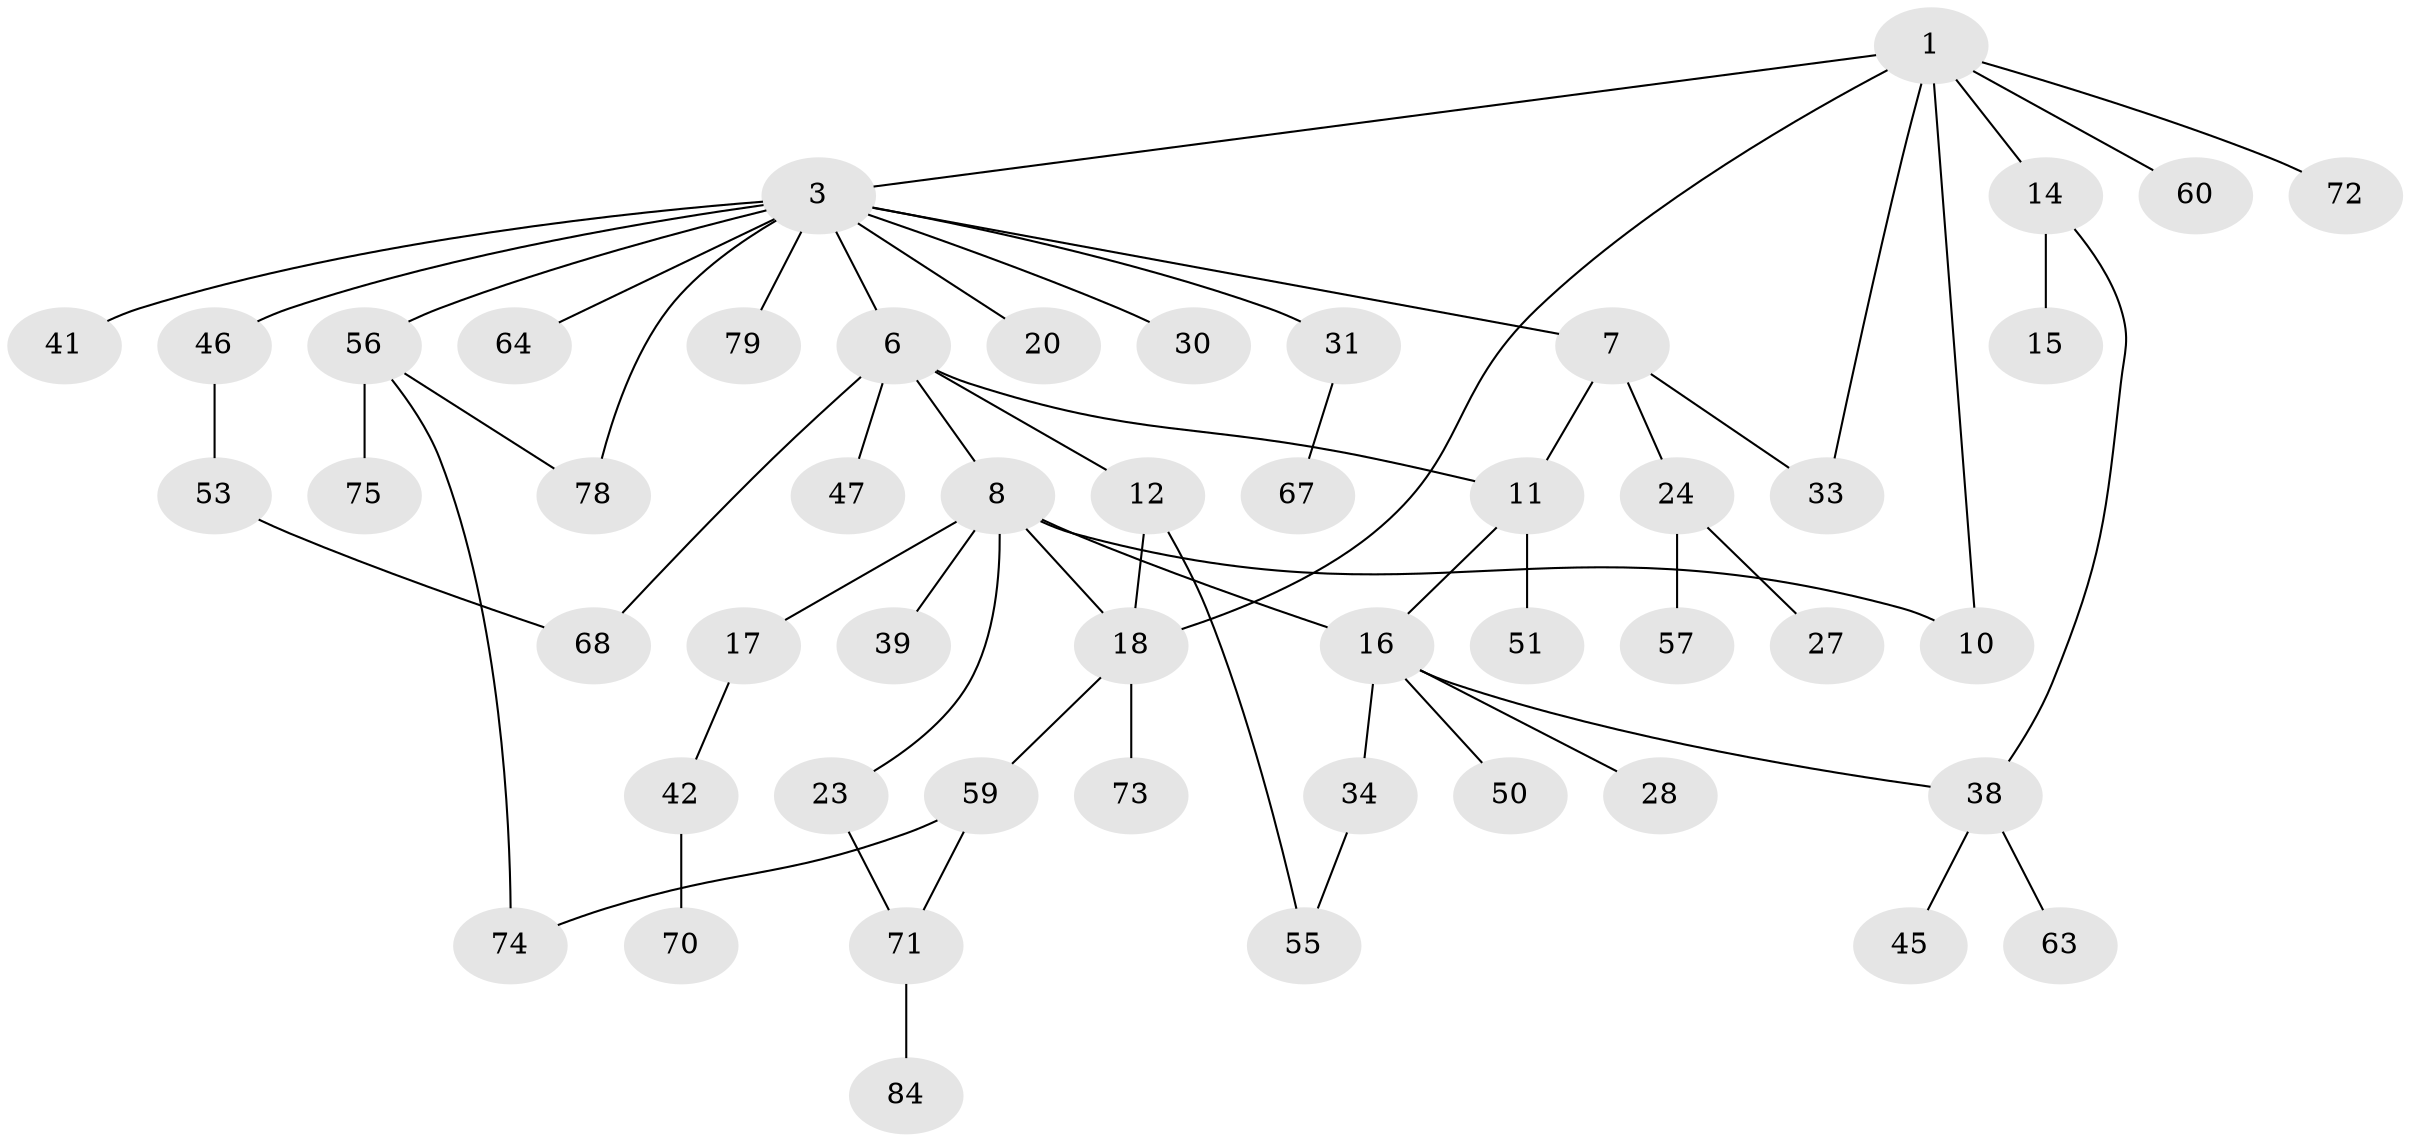 // original degree distribution, {4: 0.10714285714285714, 7: 0.011904761904761904, 6: 0.047619047619047616, 3: 0.16666666666666666, 2: 0.2976190476190476, 1: 0.36904761904761907}
// Generated by graph-tools (version 1.1) at 2025/17/03/04/25 18:17:00]
// undirected, 50 vertices, 61 edges
graph export_dot {
graph [start="1"]
  node [color=gray90,style=filled];
  1 [super="+2+22+19+5"];
  3 [super="+9+4"];
  6 [super="+66"];
  7;
  8 [super="+21+13+29"];
  10;
  11 [super="+32"];
  12;
  14 [super="+82+54"];
  15;
  16;
  17;
  18 [super="+44"];
  20;
  23 [super="+26"];
  24 [super="+25"];
  27;
  28 [super="+43"];
  30;
  31;
  33 [super="+36"];
  34 [super="+40"];
  38;
  39;
  41;
  42 [super="+61"];
  45;
  46 [super="+77"];
  47 [super="+65+52"];
  50 [super="+58"];
  51;
  53 [super="+69"];
  55;
  56;
  57;
  59;
  60;
  63;
  64;
  67;
  68;
  70;
  71;
  72;
  73;
  74;
  75;
  78 [super="+81"];
  79;
  84;
  1 -- 18;
  1 -- 3;
  1 -- 14;
  1 -- 72;
  1 -- 33;
  1 -- 10;
  1 -- 60;
  3 -- 7;
  3 -- 20;
  3 -- 64;
  3 -- 78;
  3 -- 56;
  3 -- 41;
  3 -- 46;
  3 -- 6;
  3 -- 30;
  3 -- 79;
  3 -- 31;
  6 -- 8;
  6 -- 12;
  6 -- 47;
  6 -- 11;
  6 -- 68;
  7 -- 11;
  7 -- 24;
  7 -- 33;
  8 -- 10;
  8 -- 23;
  8 -- 39;
  8 -- 16;
  8 -- 17;
  8 -- 18;
  11 -- 16;
  11 -- 51;
  12 -- 55;
  12 -- 18;
  14 -- 15;
  14 -- 38;
  16 -- 28;
  16 -- 34;
  16 -- 38;
  16 -- 50;
  17 -- 42;
  18 -- 73;
  18 -- 59;
  23 -- 71;
  24 -- 27;
  24 -- 57;
  31 -- 67;
  34 -- 55;
  38 -- 45;
  38 -- 63;
  42 -- 70;
  46 -- 53;
  53 -- 68;
  56 -- 74;
  56 -- 75;
  56 -- 78;
  59 -- 71;
  59 -- 74;
  71 -- 84;
}
